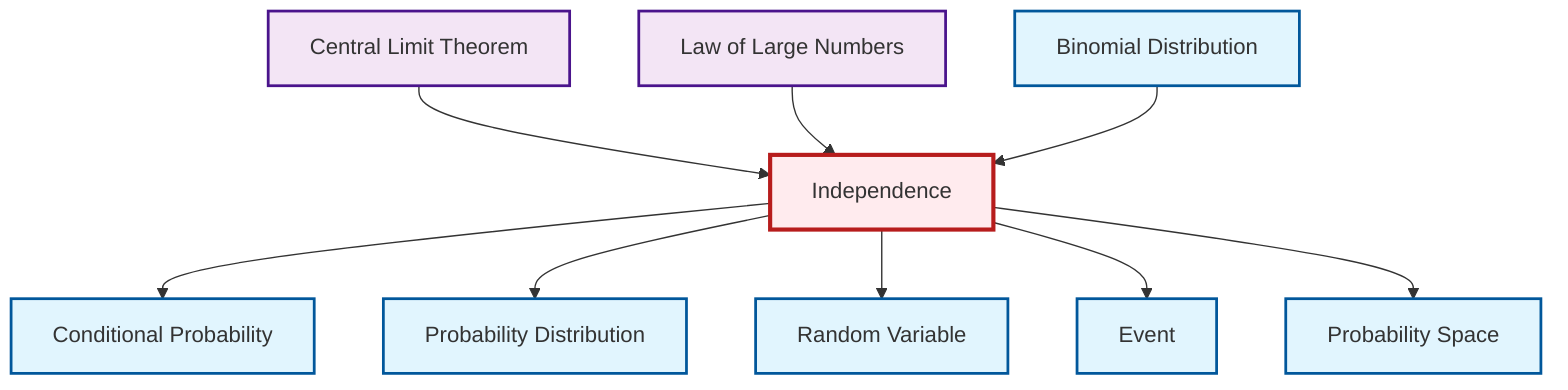 graph TD
    classDef definition fill:#e1f5fe,stroke:#01579b,stroke-width:2px
    classDef theorem fill:#f3e5f5,stroke:#4a148c,stroke-width:2px
    classDef axiom fill:#fff3e0,stroke:#e65100,stroke-width:2px
    classDef example fill:#e8f5e9,stroke:#1b5e20,stroke-width:2px
    classDef current fill:#ffebee,stroke:#b71c1c,stroke-width:3px
    def-probability-space["Probability Space"]:::definition
    def-event["Event"]:::definition
    def-random-variable["Random Variable"]:::definition
    def-probability-distribution["Probability Distribution"]:::definition
    thm-central-limit["Central Limit Theorem"]:::theorem
    def-binomial-distribution["Binomial Distribution"]:::definition
    thm-law-of-large-numbers["Law of Large Numbers"]:::theorem
    def-conditional-probability["Conditional Probability"]:::definition
    def-independence["Independence"]:::definition
    thm-central-limit --> def-independence
    def-independence --> def-conditional-probability
    def-independence --> def-probability-distribution
    def-independence --> def-random-variable
    thm-law-of-large-numbers --> def-independence
    def-independence --> def-event
    def-binomial-distribution --> def-independence
    def-independence --> def-probability-space
    class def-independence current